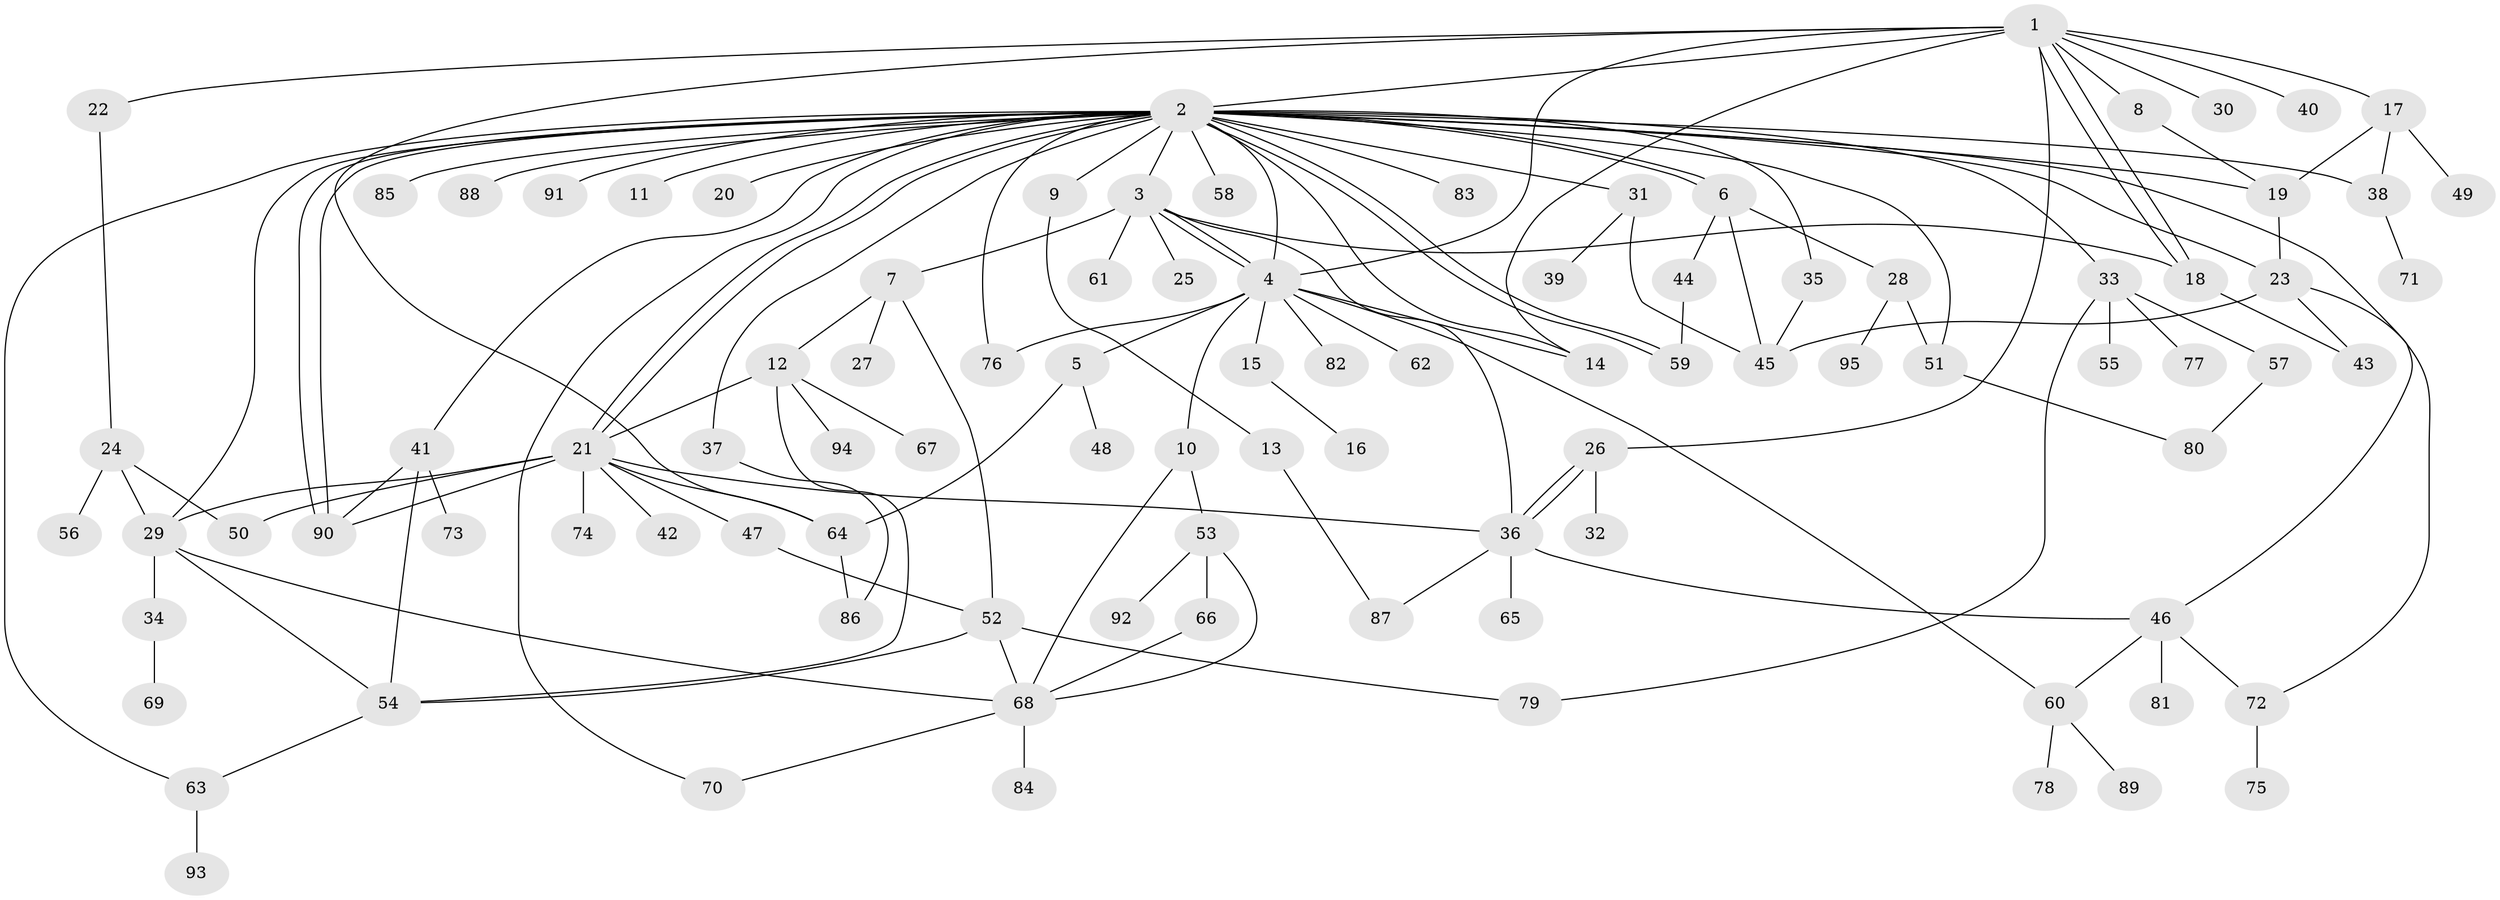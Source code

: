 // Generated by graph-tools (version 1.1) at 2025/14/03/09/25 04:14:31]
// undirected, 95 vertices, 144 edges
graph export_dot {
graph [start="1"]
  node [color=gray90,style=filled];
  1;
  2;
  3;
  4;
  5;
  6;
  7;
  8;
  9;
  10;
  11;
  12;
  13;
  14;
  15;
  16;
  17;
  18;
  19;
  20;
  21;
  22;
  23;
  24;
  25;
  26;
  27;
  28;
  29;
  30;
  31;
  32;
  33;
  34;
  35;
  36;
  37;
  38;
  39;
  40;
  41;
  42;
  43;
  44;
  45;
  46;
  47;
  48;
  49;
  50;
  51;
  52;
  53;
  54;
  55;
  56;
  57;
  58;
  59;
  60;
  61;
  62;
  63;
  64;
  65;
  66;
  67;
  68;
  69;
  70;
  71;
  72;
  73;
  74;
  75;
  76;
  77;
  78;
  79;
  80;
  81;
  82;
  83;
  84;
  85;
  86;
  87;
  88;
  89;
  90;
  91;
  92;
  93;
  94;
  95;
  1 -- 2;
  1 -- 4;
  1 -- 8;
  1 -- 14;
  1 -- 17;
  1 -- 18;
  1 -- 18;
  1 -- 22;
  1 -- 26;
  1 -- 30;
  1 -- 40;
  1 -- 64;
  2 -- 3;
  2 -- 4;
  2 -- 6;
  2 -- 6;
  2 -- 9;
  2 -- 11;
  2 -- 14;
  2 -- 19;
  2 -- 20;
  2 -- 21;
  2 -- 21;
  2 -- 23;
  2 -- 29;
  2 -- 31;
  2 -- 33;
  2 -- 35;
  2 -- 37;
  2 -- 38;
  2 -- 41;
  2 -- 46;
  2 -- 51;
  2 -- 58;
  2 -- 59;
  2 -- 59;
  2 -- 63;
  2 -- 70;
  2 -- 76;
  2 -- 83;
  2 -- 85;
  2 -- 88;
  2 -- 90;
  2 -- 90;
  2 -- 91;
  3 -- 4;
  3 -- 4;
  3 -- 7;
  3 -- 18;
  3 -- 25;
  3 -- 36;
  3 -- 61;
  4 -- 5;
  4 -- 10;
  4 -- 14;
  4 -- 15;
  4 -- 60;
  4 -- 62;
  4 -- 76;
  4 -- 82;
  5 -- 48;
  5 -- 64;
  6 -- 28;
  6 -- 44;
  6 -- 45;
  7 -- 12;
  7 -- 27;
  7 -- 52;
  8 -- 19;
  9 -- 13;
  10 -- 53;
  10 -- 68;
  12 -- 21;
  12 -- 54;
  12 -- 67;
  12 -- 94;
  13 -- 87;
  15 -- 16;
  17 -- 19;
  17 -- 38;
  17 -- 49;
  18 -- 43;
  19 -- 23;
  21 -- 29;
  21 -- 36;
  21 -- 42;
  21 -- 47;
  21 -- 50;
  21 -- 64;
  21 -- 74;
  21 -- 90;
  22 -- 24;
  23 -- 43;
  23 -- 45;
  23 -- 72;
  24 -- 29;
  24 -- 50;
  24 -- 56;
  26 -- 32;
  26 -- 36;
  26 -- 36;
  28 -- 51;
  28 -- 95;
  29 -- 34;
  29 -- 54;
  29 -- 68;
  31 -- 39;
  31 -- 45;
  33 -- 55;
  33 -- 57;
  33 -- 77;
  33 -- 79;
  34 -- 69;
  35 -- 45;
  36 -- 46;
  36 -- 65;
  36 -- 87;
  37 -- 86;
  38 -- 71;
  41 -- 54;
  41 -- 73;
  41 -- 90;
  44 -- 59;
  46 -- 60;
  46 -- 72;
  46 -- 81;
  47 -- 52;
  51 -- 80;
  52 -- 54;
  52 -- 68;
  52 -- 79;
  53 -- 66;
  53 -- 68;
  53 -- 92;
  54 -- 63;
  57 -- 80;
  60 -- 78;
  60 -- 89;
  63 -- 93;
  64 -- 86;
  66 -- 68;
  68 -- 70;
  68 -- 84;
  72 -- 75;
}
